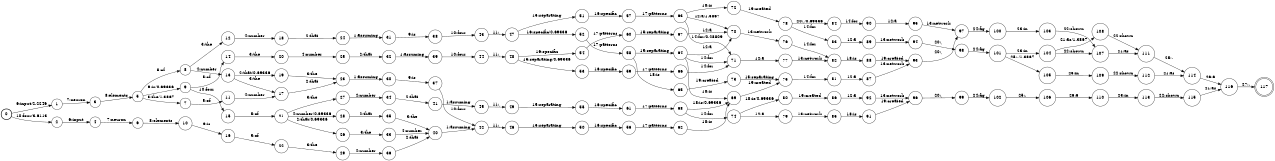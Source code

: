 digraph FST {
rankdir = LR;
size = "8.5,11";
label = "";
center = 1;
orientation = Portrait;
ranksep = "0.4";
nodesep = "0.25";
0 [label = "0", shape = circle, style = bold, fontsize = 14]
	0 -> 1 [label = "6:input/2.2246", fontsize = 14];
	0 -> 2 [label = "10:four/3.6113", fontsize = 14];
1 [label = "1", shape = circle, style = solid, fontsize = 14]
	1 -> 3 [label = "7:neuron", fontsize = 14];
2 [label = "2", shape = circle, style = solid, fontsize = 14]
	2 -> 4 [label = "6:input", fontsize = 14];
3 [label = "3", shape = circle, style = solid, fontsize = 14]
	3 -> 5 [label = "8:elements", fontsize = 14];
4 [label = "4", shape = circle, style = solid, fontsize = 14]
	4 -> 6 [label = "7:neuron", fontsize = 14];
5 [label = "5", shape = circle, style = solid, fontsize = 14]
	5 -> 7 [label = "3:the/1.3867", fontsize = 14];
	5 -> 8 [label = "5:of", fontsize = 14];
	5 -> 9 [label = "9:is/0.69336", fontsize = 14];
6 [label = "6", shape = circle, style = solid, fontsize = 14]
	6 -> 10 [label = "8:elements", fontsize = 14];
7 [label = "7", shape = circle, style = solid, fontsize = 14]
	7 -> 11 [label = "5:of", fontsize = 14];
8 [label = "8", shape = circle, style = solid, fontsize = 14]
	8 -> 12 [label = "3:the", fontsize = 14];
	8 -> 13 [label = "4:number", fontsize = 14];
9 [label = "9", shape = circle, style = solid, fontsize = 14]
	9 -> 14 [label = "5:of", fontsize = 14];
	9 -> 15 [label = "10:four", fontsize = 14];
10 [label = "10", shape = circle, style = solid, fontsize = 14]
	10 -> 16 [label = "9:is", fontsize = 14];
11 [label = "11", shape = circle, style = solid, fontsize = 14]
	11 -> 17 [label = "4:number", fontsize = 14];
12 [label = "12", shape = circle, style = solid, fontsize = 14]
	12 -> 18 [label = "4:number", fontsize = 14];
13 [label = "13", shape = circle, style = solid, fontsize = 14]
	13 -> 19 [label = "2:that/0.69336", fontsize = 14];
	13 -> 17 [label = "3:the", fontsize = 14];
14 [label = "14", shape = circle, style = solid, fontsize = 14]
	14 -> 20 [label = "3:the", fontsize = 14];
15 [label = "15", shape = circle, style = solid, fontsize = 14]
	15 -> 21 [label = "5:of", fontsize = 14];
16 [label = "16", shape = circle, style = solid, fontsize = 14]
	16 -> 22 [label = "5:of", fontsize = 14];
17 [label = "17", shape = circle, style = solid, fontsize = 14]
	17 -> 23 [label = "2:that", fontsize = 14];
18 [label = "18", shape = circle, style = solid, fontsize = 14]
	18 -> 24 [label = "2:that", fontsize = 14];
19 [label = "19", shape = circle, style = solid, fontsize = 14]
	19 -> 23 [label = "3:the", fontsize = 14];
20 [label = "20", shape = circle, style = solid, fontsize = 14]
	20 -> 25 [label = "4:number", fontsize = 14];
21 [label = "21", shape = circle, style = solid, fontsize = 14]
	21 -> 26 [label = "2:that/0.69336", fontsize = 14];
	21 -> 27 [label = "3:the", fontsize = 14];
	21 -> 28 [label = "4:number/0.69336", fontsize = 14];
22 [label = "22", shape = circle, style = solid, fontsize = 14]
	22 -> 29 [label = "3:the", fontsize = 14];
23 [label = "23", shape = circle, style = solid, fontsize = 14]
	23 -> 30 [label = "1:assuming", fontsize = 14];
24 [label = "24", shape = circle, style = solid, fontsize = 14]
	24 -> 31 [label = "1:assuming", fontsize = 14];
25 [label = "25", shape = circle, style = solid, fontsize = 14]
	25 -> 32 [label = "2:that", fontsize = 14];
26 [label = "26", shape = circle, style = solid, fontsize = 14]
	26 -> 33 [label = "3:the", fontsize = 14];
27 [label = "27", shape = circle, style = solid, fontsize = 14]
	27 -> 34 [label = "4:number", fontsize = 14];
28 [label = "28", shape = circle, style = solid, fontsize = 14]
	28 -> 35 [label = "2:that", fontsize = 14];
29 [label = "29", shape = circle, style = solid, fontsize = 14]
	29 -> 36 [label = "4:number", fontsize = 14];
30 [label = "30", shape = circle, style = solid, fontsize = 14]
	30 -> 37 [label = "9:is", fontsize = 14];
31 [label = "31", shape = circle, style = solid, fontsize = 14]
	31 -> 38 [label = "9:is", fontsize = 14];
32 [label = "32", shape = circle, style = solid, fontsize = 14]
	32 -> 39 [label = "1:assuming", fontsize = 14];
33 [label = "33", shape = circle, style = solid, fontsize = 14]
	33 -> 40 [label = "4:number", fontsize = 14];
34 [label = "34", shape = circle, style = solid, fontsize = 14]
	34 -> 41 [label = "2:that", fontsize = 14];
35 [label = "35", shape = circle, style = solid, fontsize = 14]
	35 -> 40 [label = "3:the", fontsize = 14];
36 [label = "36", shape = circle, style = solid, fontsize = 14]
	36 -> 40 [label = "2:that", fontsize = 14];
37 [label = "37", shape = circle, style = solid, fontsize = 14]
	37 -> 42 [label = "10:four", fontsize = 14];
38 [label = "38", shape = circle, style = solid, fontsize = 14]
	38 -> 43 [label = "10:four", fontsize = 14];
39 [label = "39", shape = circle, style = solid, fontsize = 14]
	39 -> 44 [label = "10:four", fontsize = 14];
40 [label = "40", shape = circle, style = solid, fontsize = 14]
	40 -> 42 [label = "1:assuming", fontsize = 14];
41 [label = "41", shape = circle, style = solid, fontsize = 14]
	41 -> 45 [label = "1:assuming", fontsize = 14];
42 [label = "42", shape = circle, style = solid, fontsize = 14]
	42 -> 46 [label = "11:,", fontsize = 14];
43 [label = "43", shape = circle, style = solid, fontsize = 14]
	43 -> 47 [label = "11:,", fontsize = 14];
44 [label = "44", shape = circle, style = solid, fontsize = 14]
	44 -> 48 [label = "11:,", fontsize = 14];
45 [label = "45", shape = circle, style = solid, fontsize = 14]
	45 -> 49 [label = "11:,", fontsize = 14];
46 [label = "46", shape = circle, style = solid, fontsize = 14]
	46 -> 50 [label = "15:separating", fontsize = 14];
47 [label = "47", shape = circle, style = solid, fontsize = 14]
	47 -> 51 [label = "15:separating", fontsize = 14];
	47 -> 52 [label = "16:specific/0.69336", fontsize = 14];
48 [label = "48", shape = circle, style = solid, fontsize = 14]
	48 -> 53 [label = "15:separating/0.69336", fontsize = 14];
	48 -> 54 [label = "16:specific", fontsize = 14];
49 [label = "49", shape = circle, style = solid, fontsize = 14]
	49 -> 55 [label = "15:separating", fontsize = 14];
50 [label = "50", shape = circle, style = solid, fontsize = 14]
	50 -> 56 [label = "16:specific", fontsize = 14];
51 [label = "51", shape = circle, style = solid, fontsize = 14]
	51 -> 57 [label = "16:specific", fontsize = 14];
52 [label = "52", shape = circle, style = solid, fontsize = 14]
	52 -> 58 [label = "17:patterns", fontsize = 14];
53 [label = "53", shape = circle, style = solid, fontsize = 14]
	53 -> 59 [label = "16:specific", fontsize = 14];
54 [label = "54", shape = circle, style = solid, fontsize = 14]
	54 -> 60 [label = "17:patterns", fontsize = 14];
55 [label = "55", shape = circle, style = solid, fontsize = 14]
	55 -> 61 [label = "16:specific", fontsize = 14];
56 [label = "56", shape = circle, style = solid, fontsize = 14]
	56 -> 62 [label = "17:patterns", fontsize = 14];
57 [label = "57", shape = circle, style = solid, fontsize = 14]
	57 -> 63 [label = "17:patterns", fontsize = 14];
58 [label = "58", shape = circle, style = solid, fontsize = 14]
	58 -> 65 [label = "18:is", fontsize = 14];
	58 -> 64 [label = "15:separating", fontsize = 14];
59 [label = "59", shape = circle, style = solid, fontsize = 14]
	59 -> 66 [label = "17:patterns", fontsize = 14];
60 [label = "60", shape = circle, style = solid, fontsize = 14]
	60 -> 67 [label = "15:separating", fontsize = 14];
61 [label = "61", shape = circle, style = solid, fontsize = 14]
	61 -> 68 [label = "17:patterns", fontsize = 14];
62 [label = "62", shape = circle, style = solid, fontsize = 14]
	62 -> 69 [label = "18:is", fontsize = 14];
63 [label = "63", shape = circle, style = solid, fontsize = 14]
	63 -> 72 [label = "18:is", fontsize = 14];
	63 -> 70 [label = "12:a/1.3867", fontsize = 14];
	63 -> 71 [label = "14:for/0.28809", fontsize = 14];
64 [label = "64", shape = circle, style = solid, fontsize = 14]
	64 -> 69 [label = "18:is", fontsize = 14];
	64 -> 70 [label = "12:a", fontsize = 14];
	64 -> 71 [label = "14:for", fontsize = 14];
65 [label = "65", shape = circle, style = solid, fontsize = 14]
	65 -> 73 [label = "19:created", fontsize = 14];
66 [label = "66", shape = circle, style = solid, fontsize = 14]
	66 -> 71 [label = "14:for", fontsize = 14];
67 [label = "67", shape = circle, style = solid, fontsize = 14]
	67 -> 70 [label = "12:a", fontsize = 14];
68 [label = "68", shape = circle, style = solid, fontsize = 14]
	68 -> 69 [label = "18:is/0.69336", fontsize = 14];
	68 -> 74 [label = "14:for", fontsize = 14];
69 [label = "69", shape = circle, style = solid, fontsize = 14]
	69 -> 75 [label = "19:created", fontsize = 14];
70 [label = "70", shape = circle, style = solid, fontsize = 14]
	70 -> 76 [label = "13:network", fontsize = 14];
71 [label = "71", shape = circle, style = solid, fontsize = 14]
	71 -> 77 [label = "12:a", fontsize = 14];
72 [label = "72", shape = circle, style = solid, fontsize = 14]
	72 -> 78 [label = "19:created", fontsize = 14];
73 [label = "73", shape = circle, style = solid, fontsize = 14]
	73 -> 75 [label = "15:separating", fontsize = 14];
74 [label = "74", shape = circle, style = solid, fontsize = 14]
	74 -> 80 [label = "18:is/0.69336", fontsize = 14];
	74 -> 79 [label = "12:a", fontsize = 14];
75 [label = "75", shape = circle, style = solid, fontsize = 14]
	75 -> 81 [label = "14:for", fontsize = 14];
76 [label = "76", shape = circle, style = solid, fontsize = 14]
	76 -> 82 [label = "14:for", fontsize = 14];
77 [label = "77", shape = circle, style = solid, fontsize = 14]
	77 -> 82 [label = "13:network", fontsize = 14];
78 [label = "78", shape = circle, style = solid, fontsize = 14]
	78 -> 84 [label = "20:,/0.69336", fontsize = 14];
	78 -> 83 [label = "14:for", fontsize = 14];
79 [label = "79", shape = circle, style = solid, fontsize = 14]
	79 -> 85 [label = "13:network", fontsize = 14];
80 [label = "80", shape = circle, style = solid, fontsize = 14]
	80 -> 86 [label = "19:created", fontsize = 14];
81 [label = "81", shape = circle, style = solid, fontsize = 14]
	81 -> 87 [label = "12:a", fontsize = 14];
82 [label = "82", shape = circle, style = solid, fontsize = 14]
	82 -> 88 [label = "18:is", fontsize = 14];
83 [label = "83", shape = circle, style = solid, fontsize = 14]
	83 -> 89 [label = "12:a", fontsize = 14];
84 [label = "84", shape = circle, style = solid, fontsize = 14]
	84 -> 90 [label = "14:for", fontsize = 14];
85 [label = "85", shape = circle, style = solid, fontsize = 14]
	85 -> 91 [label = "18:is", fontsize = 14];
86 [label = "86", shape = circle, style = solid, fontsize = 14]
	86 -> 92 [label = "12:a", fontsize = 14];
87 [label = "87", shape = circle, style = solid, fontsize = 14]
	87 -> 93 [label = "13:network", fontsize = 14];
88 [label = "88", shape = circle, style = solid, fontsize = 14]
	88 -> 93 [label = "19:created", fontsize = 14];
89 [label = "89", shape = circle, style = solid, fontsize = 14]
	89 -> 94 [label = "13:network", fontsize = 14];
90 [label = "90", shape = circle, style = solid, fontsize = 14]
	90 -> 95 [label = "12:a", fontsize = 14];
91 [label = "91", shape = circle, style = solid, fontsize = 14]
	91 -> 96 [label = "19:created", fontsize = 14];
92 [label = "92", shape = circle, style = solid, fontsize = 14]
	92 -> 96 [label = "13:network", fontsize = 14];
93 [label = "93", shape = circle, style = solid, fontsize = 14]
	93 -> 97 [label = "20:,", fontsize = 14];
94 [label = "94", shape = circle, style = solid, fontsize = 14]
	94 -> 98 [label = "20:,", fontsize = 14];
95 [label = "95", shape = circle, style = solid, fontsize = 14]
	95 -> 97 [label = "13:network", fontsize = 14];
96 [label = "96", shape = circle, style = solid, fontsize = 14]
	96 -> 99 [label = "20:,", fontsize = 14];
97 [label = "97", shape = circle, style = solid, fontsize = 14]
	97 -> 100 [label = "24:fig", fontsize = 14];
98 [label = "98", shape = circle, style = solid, fontsize = 14]
	98 -> 101 [label = "24:fig", fontsize = 14];
99 [label = "99", shape = circle, style = solid, fontsize = 14]
	99 -> 102 [label = "24:fig", fontsize = 14];
100 [label = "100", shape = circle, style = solid, fontsize = 14]
	100 -> 103 [label = "23:in", fontsize = 14];
101 [label = "101", shape = circle, style = solid, fontsize = 14]
	101 -> 104 [label = "23:in", fontsize = 14];
	101 -> 105 [label = "25:./1.3867", fontsize = 14];
102 [label = "102", shape = circle, style = solid, fontsize = 14]
	102 -> 106 [label = "25:.", fontsize = 14];
103 [label = "103", shape = circle, style = solid, fontsize = 14]
	103 -> 107 [label = "22:shown", fontsize = 14];
104 [label = "104", shape = circle, style = solid, fontsize = 14]
	104 -> 108 [label = "21:as/1.3867", fontsize = 14];
	104 -> 107 [label = "22:shown", fontsize = 14];
105 [label = "105", shape = circle, style = solid, fontsize = 14]
	105 -> 109 [label = "23:in", fontsize = 14];
106 [label = "106", shape = circle, style = solid, fontsize = 14]
	106 -> 110 [label = "26:6", fontsize = 14];
107 [label = "107", shape = circle, style = solid, fontsize = 14]
	107 -> 111 [label = "21:as", fontsize = 14];
108 [label = "108", shape = circle, style = solid, fontsize = 14]
	108 -> 111 [label = "22:shown", fontsize = 14];
109 [label = "109", shape = circle, style = solid, fontsize = 14]
	109 -> 112 [label = "22:shown", fontsize = 14];
110 [label = "110", shape = circle, style = solid, fontsize = 14]
	110 -> 113 [label = "23:in", fontsize = 14];
111 [label = "111", shape = circle, style = solid, fontsize = 14]
	111 -> 114 [label = "25:.", fontsize = 14];
112 [label = "112", shape = circle, style = solid, fontsize = 14]
	112 -> 114 [label = "21:as", fontsize = 14];
113 [label = "113", shape = circle, style = solid, fontsize = 14]
	113 -> 115 [label = "22:shown", fontsize = 14];
114 [label = "114", shape = circle, style = solid, fontsize = 14]
	114 -> 116 [label = "26:6", fontsize = 14];
115 [label = "115", shape = circle, style = solid, fontsize = 14]
	115 -> 116 [label = "21:as", fontsize = 14];
116 [label = "116", shape = circle, style = solid, fontsize = 14]
	116 -> 117 [label = "27:.", fontsize = 14];
117 [label = "117", shape = doublecircle, style = solid, fontsize = 14]
}

